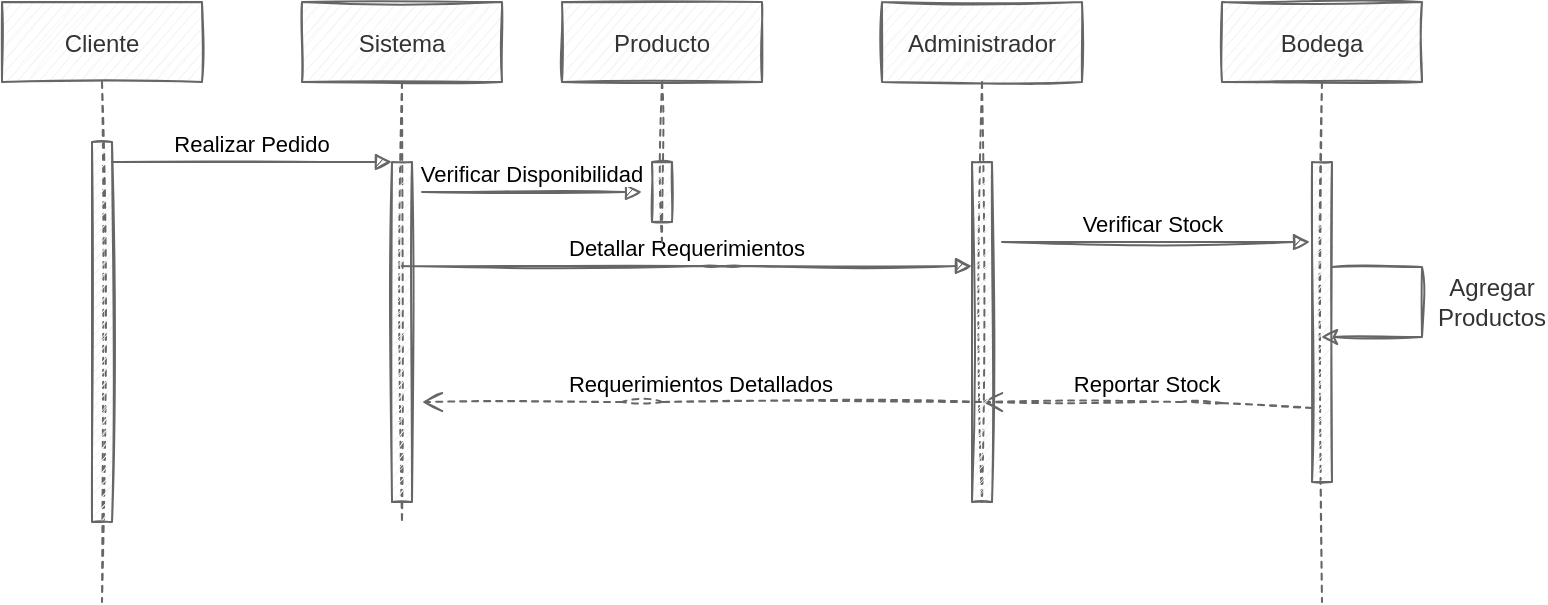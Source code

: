 <mxfile version="16.5.2" type="github">
  <diagram id="kgpKYQtTHZ0yAKxKKP6v" name="Page-1">
    <mxGraphModel dx="820" dy="521" grid="1" gridSize="10" guides="1" tooltips="1" connect="1" arrows="1" fold="1" page="1" pageScale="1" pageWidth="850" pageHeight="1100" math="0" shadow="0">
      <root>
        <mxCell id="0" />
        <mxCell id="1" parent="0" />
        <mxCell id="bshTtH8_luoc5h6p88ZG-1" value="Cliente" style="shape=umlLifeline;perimeter=lifelinePerimeter;container=1;collapsible=0;recursiveResize=0;rounded=0;shadow=0;strokeWidth=1;sketch=1;fillColor=#f5f5f5;fontColor=#333333;strokeColor=#666666;" vertex="1" parent="1">
          <mxGeometry x="20" y="80" width="100" height="300" as="geometry" />
        </mxCell>
        <mxCell id="bshTtH8_luoc5h6p88ZG-2" value="" style="points=[];perimeter=orthogonalPerimeter;rounded=0;shadow=0;strokeWidth=1;sketch=1;fillColor=#f5f5f5;fontColor=#333333;strokeColor=#666666;" vertex="1" parent="bshTtH8_luoc5h6p88ZG-1">
          <mxGeometry x="45" y="70" width="10" height="190" as="geometry" />
        </mxCell>
        <mxCell id="bshTtH8_luoc5h6p88ZG-3" value="Sistema" style="shape=umlLifeline;perimeter=lifelinePerimeter;container=1;collapsible=0;recursiveResize=0;rounded=0;shadow=0;strokeWidth=1;sketch=1;fillColor=#f5f5f5;fontColor=#333333;strokeColor=#666666;" vertex="1" parent="1">
          <mxGeometry x="170" y="80" width="100" height="260" as="geometry" />
        </mxCell>
        <mxCell id="bshTtH8_luoc5h6p88ZG-4" value="" style="points=[];perimeter=orthogonalPerimeter;rounded=0;shadow=0;strokeWidth=1;sketch=1;fillColor=#f5f5f5;fontColor=#333333;strokeColor=#666666;" vertex="1" parent="bshTtH8_luoc5h6p88ZG-3">
          <mxGeometry x="45" y="80" width="10" height="170" as="geometry" />
        </mxCell>
        <mxCell id="bshTtH8_luoc5h6p88ZG-5" value="Reportar Stock" style="verticalAlign=bottom;endArrow=open;dashed=1;endSize=8;shadow=0;strokeWidth=1;sketch=1;fillColor=#f5f5f5;strokeColor=#666666;entryX=0.5;entryY=0.706;entryDx=0;entryDy=0;entryPerimeter=0;exitX=0;exitY=0.769;exitDx=0;exitDy=0;exitPerimeter=0;" edge="1" parent="1" source="bshTtH8_luoc5h6p88ZG-8" target="bshTtH8_luoc5h6p88ZG-15">
          <mxGeometry relative="1" as="geometry">
            <mxPoint x="240" y="440" as="targetPoint" />
            <mxPoint x="650" y="280" as="sourcePoint" />
            <Array as="points">
              <mxPoint x="620" y="280" />
            </Array>
          </mxGeometry>
        </mxCell>
        <mxCell id="bshTtH8_luoc5h6p88ZG-6" value="Realizar Pedido" style="verticalAlign=bottom;endArrow=block;entryX=0;entryY=0;shadow=0;strokeWidth=1;sketch=1;fillColor=#f5f5f5;strokeColor=#666666;" edge="1" parent="1" source="bshTtH8_luoc5h6p88ZG-2" target="bshTtH8_luoc5h6p88ZG-4">
          <mxGeometry relative="1" as="geometry">
            <mxPoint x="275" y="160" as="sourcePoint" />
          </mxGeometry>
        </mxCell>
        <mxCell id="bshTtH8_luoc5h6p88ZG-7" value="Bodega" style="shape=umlLifeline;perimeter=lifelinePerimeter;container=1;collapsible=0;recursiveResize=0;rounded=0;shadow=0;strokeWidth=1;sketch=1;fillColor=#f5f5f5;fontColor=#333333;strokeColor=#666666;" vertex="1" parent="1">
          <mxGeometry x="630" y="80" width="100" height="300" as="geometry" />
        </mxCell>
        <mxCell id="bshTtH8_luoc5h6p88ZG-8" value="" style="points=[];perimeter=orthogonalPerimeter;rounded=0;shadow=0;strokeWidth=1;sketch=1;fillColor=#f5f5f5;fontColor=#333333;strokeColor=#666666;" vertex="1" parent="bshTtH8_luoc5h6p88ZG-7">
          <mxGeometry x="45" y="80" width="10" height="160" as="geometry" />
        </mxCell>
        <mxCell id="bshTtH8_luoc5h6p88ZG-9" value="" style="endArrow=classic;html=1;rounded=0;sketch=1;fillColor=#f5f5f5;strokeColor=#666666;" edge="1" parent="bshTtH8_luoc5h6p88ZG-7">
          <mxGeometry width="50" height="50" relative="1" as="geometry">
            <mxPoint x="55" y="132.5" as="sourcePoint" />
            <mxPoint x="49.5" y="167.5" as="targetPoint" />
            <Array as="points">
              <mxPoint x="100" y="132.5" />
              <mxPoint x="100" y="167.5" />
            </Array>
          </mxGeometry>
        </mxCell>
        <mxCell id="bshTtH8_luoc5h6p88ZG-21" value="Verificar Stock " style="verticalAlign=bottom;endArrow=block;entryX=-0.1;entryY=0.25;shadow=0;strokeWidth=1;sketch=1;fillColor=#f5f5f5;strokeColor=#666666;entryDx=0;entryDy=0;entryPerimeter=0;" edge="1" parent="bshTtH8_luoc5h6p88ZG-7" target="bshTtH8_luoc5h6p88ZG-8">
          <mxGeometry relative="1" as="geometry">
            <mxPoint x="-110" y="120.0" as="sourcePoint" />
            <mxPoint x="30" y="120.0" as="targetPoint" />
          </mxGeometry>
        </mxCell>
        <mxCell id="bshTtH8_luoc5h6p88ZG-10" value="Detallar Requerimientos" style="verticalAlign=bottom;endArrow=block;entryX=0;entryY=0.306;shadow=0;strokeWidth=1;sketch=1;fillColor=#f5f5f5;strokeColor=#666666;entryDx=0;entryDy=0;entryPerimeter=0;" edge="1" parent="1" source="bshTtH8_luoc5h6p88ZG-3" target="bshTtH8_luoc5h6p88ZG-15">
          <mxGeometry relative="1" as="geometry">
            <mxPoint x="350" y="180.0" as="sourcePoint" />
            <mxPoint x="520" y="180.0" as="targetPoint" />
            <Array as="points">
              <mxPoint x="380" y="212" />
            </Array>
          </mxGeometry>
        </mxCell>
        <mxCell id="bshTtH8_luoc5h6p88ZG-11" value="Agregar&lt;br&gt;Productos" style="text;html=1;strokeColor=none;fillColor=default;align=center;verticalAlign=middle;whiteSpace=wrap;rounded=0;sketch=1;fontColor=#333333;" vertex="1" parent="1">
          <mxGeometry x="740" y="215" width="50" height="30" as="geometry" />
        </mxCell>
        <mxCell id="bshTtH8_luoc5h6p88ZG-12" value="Producto" style="shape=umlLifeline;perimeter=lifelinePerimeter;container=1;collapsible=0;recursiveResize=0;rounded=0;shadow=0;strokeWidth=1;sketch=1;fillColor=#f5f5f5;fontColor=#333333;strokeColor=#666666;" vertex="1" parent="1">
          <mxGeometry x="300" y="80" width="100" height="120" as="geometry" />
        </mxCell>
        <mxCell id="bshTtH8_luoc5h6p88ZG-13" value="" style="points=[];perimeter=orthogonalPerimeter;rounded=0;shadow=0;strokeWidth=1;sketch=1;fillColor=#f5f5f5;fontColor=#333333;strokeColor=#666666;" vertex="1" parent="bshTtH8_luoc5h6p88ZG-12">
          <mxGeometry x="45" y="80" width="10" height="30" as="geometry" />
        </mxCell>
        <mxCell id="bshTtH8_luoc5h6p88ZG-24" value="Verificar Disponibilidad" style="verticalAlign=bottom;endArrow=block;shadow=0;strokeWidth=1;sketch=1;fillColor=#f5f5f5;strokeColor=#666666;" edge="1" parent="bshTtH8_luoc5h6p88ZG-12">
          <mxGeometry relative="1" as="geometry">
            <mxPoint x="-70" y="95" as="sourcePoint" />
            <mxPoint x="40" y="95" as="targetPoint" />
          </mxGeometry>
        </mxCell>
        <mxCell id="bshTtH8_luoc5h6p88ZG-14" value="Administrador" style="shape=umlLifeline;perimeter=lifelinePerimeter;container=1;collapsible=0;recursiveResize=0;rounded=0;shadow=0;strokeWidth=1;sketch=1;fillColor=#f5f5f5;fontColor=#333333;strokeColor=#666666;" vertex="1" parent="1">
          <mxGeometry x="460" y="80" width="100" height="250" as="geometry" />
        </mxCell>
        <mxCell id="bshTtH8_luoc5h6p88ZG-15" value="" style="points=[];perimeter=orthogonalPerimeter;rounded=0;shadow=0;strokeWidth=1;sketch=1;fillColor=#f5f5f5;fontColor=#333333;strokeColor=#666666;" vertex="1" parent="bshTtH8_luoc5h6p88ZG-14">
          <mxGeometry x="45" y="80" width="10" height="170" as="geometry" />
        </mxCell>
        <mxCell id="bshTtH8_luoc5h6p88ZG-23" value="Requerimientos Detallados" style="verticalAlign=bottom;endArrow=open;dashed=1;endSize=8;shadow=0;strokeWidth=1;sketch=1;fillColor=#f5f5f5;strokeColor=#666666;entryX=0.5;entryY=0.706;entryDx=0;entryDy=0;entryPerimeter=0;" edge="1" parent="1" source="bshTtH8_luoc5h6p88ZG-14">
          <mxGeometry relative="1" as="geometry">
            <mxPoint x="230" y="280.02" as="targetPoint" />
            <mxPoint x="370" y="280" as="sourcePoint" />
            <Array as="points">
              <mxPoint x="340" y="280" />
            </Array>
          </mxGeometry>
        </mxCell>
      </root>
    </mxGraphModel>
  </diagram>
</mxfile>
